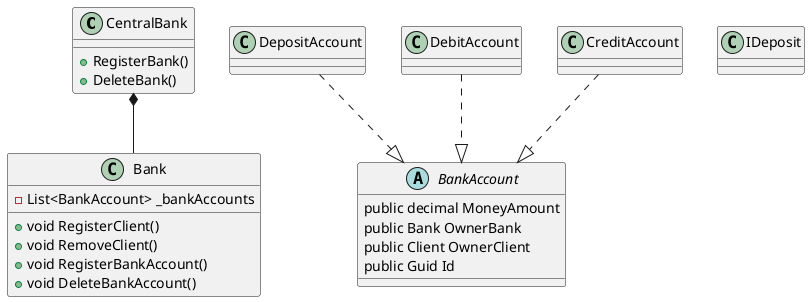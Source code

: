 ﻿@startuml
'https://plantuml.com/class-diagram

class CentralBank
{
    +RegisterBank()
    +DeleteBank()
}

class Bank
{
    -List<BankAccount> _bankAccounts
    +void RegisterClient()
    +void RemoveClient()
    +void RegisterBankAccount()
    +void DeleteBankAccount()
}

abstract BankAccount
{
    public decimal MoneyAmount
    public Bank OwnerBank
    public Client OwnerClient
    public Guid Id
}

class DepositAccount
{
}

class DebitAccount 
{
}

class IDeposit
{
}


CentralBank *-- Bank
CreditAccount ..|> BankAccount
DepositAccount ..|> BankAccount
DebitAccount ..|> BankAccount

@enduml